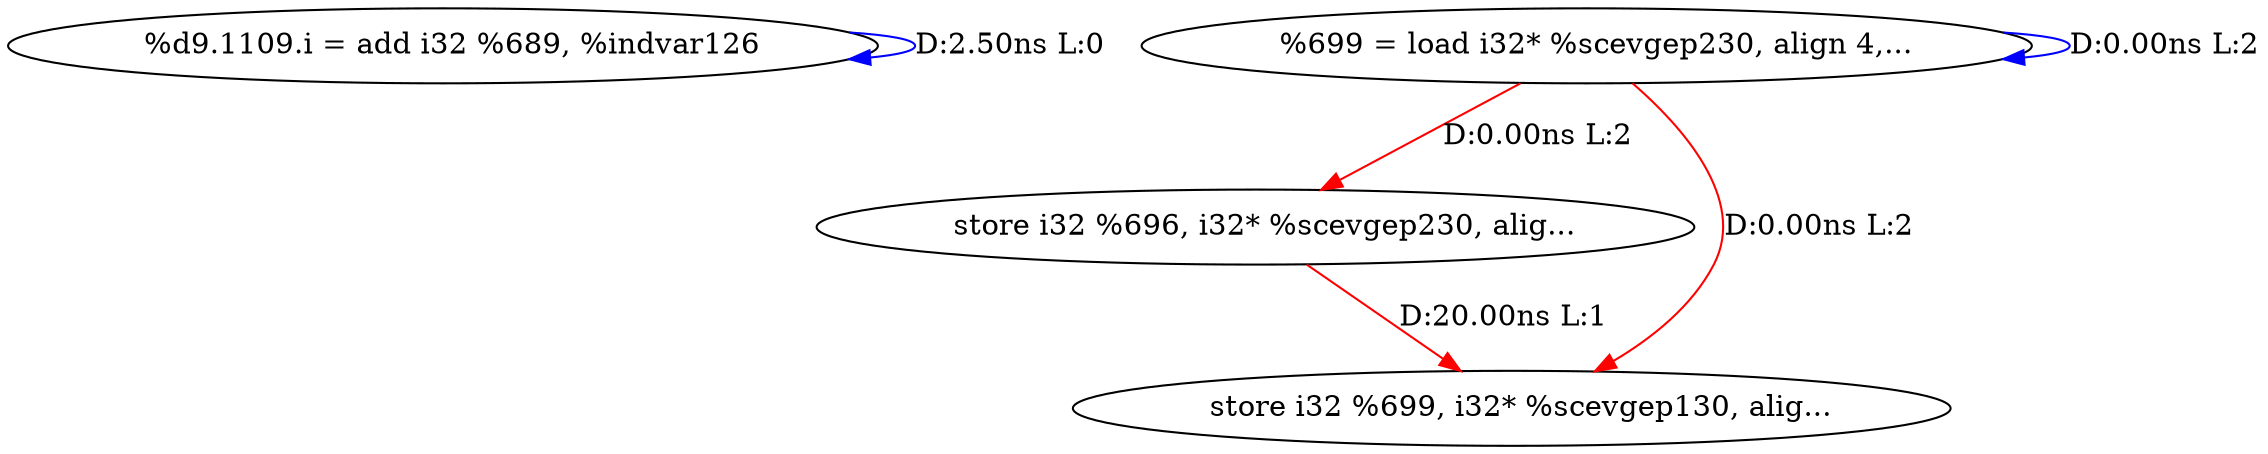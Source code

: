digraph {
Node0x289afe0[label="  %d9.1109.i = add i32 %689, %indvar126"];
Node0x289afe0 -> Node0x289afe0[label="D:2.50ns L:0",color=blue];
Node0x289b0c0[label="  %699 = load i32* %scevgep230, align 4,..."];
Node0x289b0c0 -> Node0x289b0c0[label="D:0.00ns L:2",color=blue];
Node0x289b1a0[label="  store i32 %696, i32* %scevgep230, alig..."];
Node0x289b0c0 -> Node0x289b1a0[label="D:0.00ns L:2",color=red];
Node0x289b280[label="  store i32 %699, i32* %scevgep130, alig..."];
Node0x289b0c0 -> Node0x289b280[label="D:0.00ns L:2",color=red];
Node0x289b1a0 -> Node0x289b280[label="D:20.00ns L:1",color=red];
}
